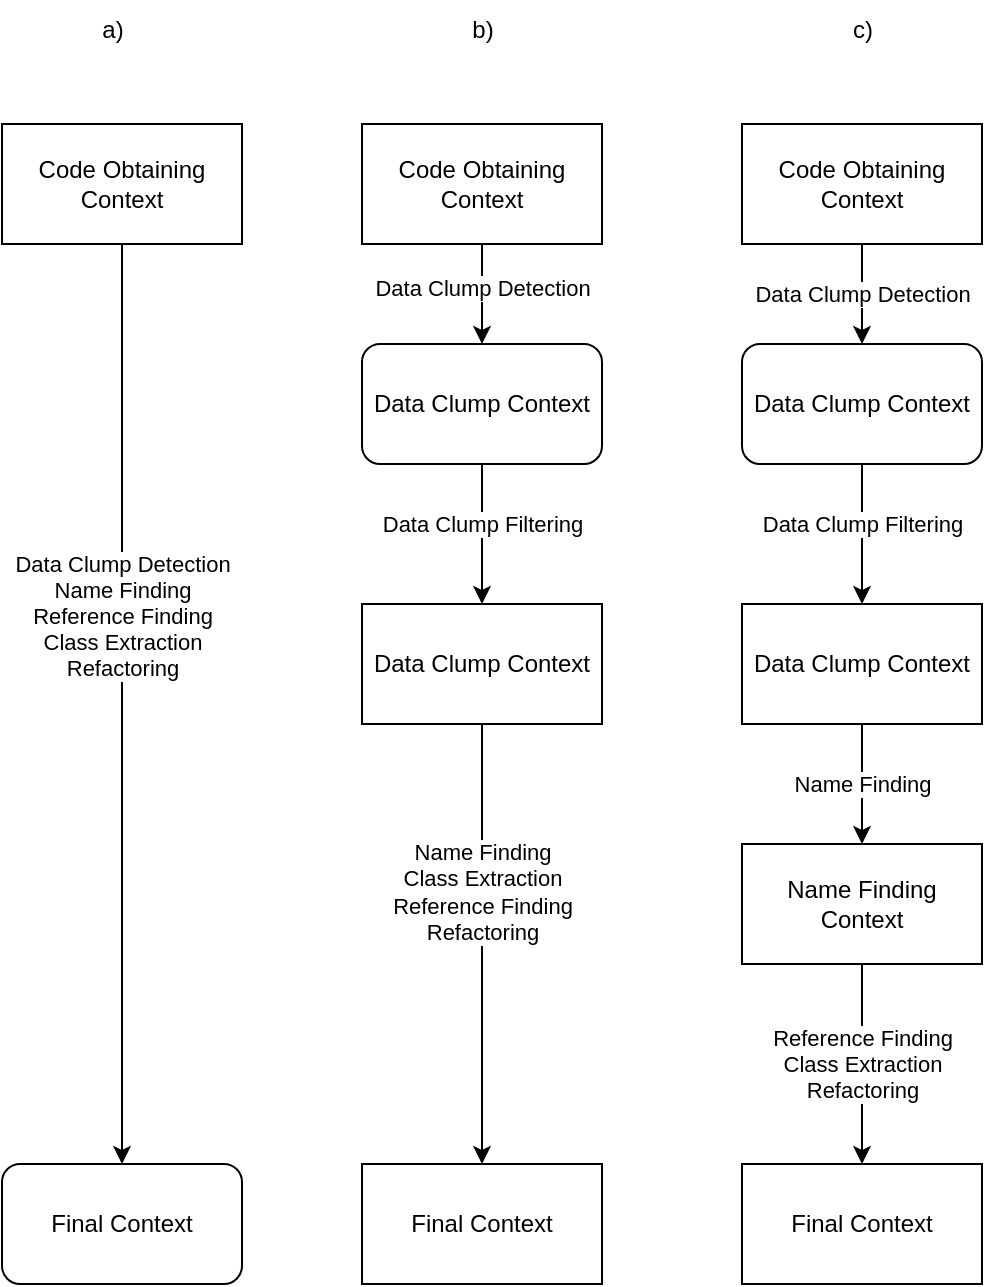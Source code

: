 <mxfile version="24.7.7">
  <diagram name="Page-1" id="ArX6-E-qX-DltAUdqP_X">
    <mxGraphModel dx="941" dy="530" grid="1" gridSize="10" guides="1" tooltips="1" connect="1" arrows="1" fold="1" page="1" pageScale="1" pageWidth="850" pageHeight="1100" math="0" shadow="0">
      <root>
        <mxCell id="0" />
        <mxCell id="1" parent="0" />
        <mxCell id="3d6wcby0HZjyAPFflH3n-1" style="edgeStyle=orthogonalEdgeStyle;rounded=0;orthogonalLoop=1;jettySize=auto;html=1;exitX=0.5;exitY=1;exitDx=0;exitDy=0;" parent="1" source="3d6wcby0HZjyAPFflH3n-3" target="3d6wcby0HZjyAPFflH3n-4" edge="1">
          <mxGeometry relative="1" as="geometry" />
        </mxCell>
        <mxCell id="3d6wcby0HZjyAPFflH3n-2" value="&lt;div&gt;Data Clump Detection&lt;br&gt;&lt;/div&gt;&lt;div&gt;Name Finding&lt;/div&gt;&lt;div&gt;Reference Finding&lt;br&gt;&lt;/div&gt;&lt;div&gt;Class Extraction&lt;br&gt;&lt;/div&gt;&lt;div&gt;Refactoring&lt;/div&gt;" style="edgeLabel;html=1;align=center;verticalAlign=middle;resizable=0;points=[];" parent="3d6wcby0HZjyAPFflH3n-1" vertex="1" connectable="0">
          <mxGeometry x="-0.218" y="2" relative="1" as="geometry">
            <mxPoint x="-2" y="6" as="offset" />
          </mxGeometry>
        </mxCell>
        <mxCell id="3d6wcby0HZjyAPFflH3n-3" value="Code Obtaining Context" style="rounded=0;whiteSpace=wrap;html=1;" parent="1" vertex="1">
          <mxGeometry x="40" y="70" width="120" height="60" as="geometry" />
        </mxCell>
        <mxCell id="3d6wcby0HZjyAPFflH3n-4" value="Final Context" style="rounded=1;whiteSpace=wrap;html=1;" parent="1" vertex="1">
          <mxGeometry x="40" y="590" width="120" height="60" as="geometry" />
        </mxCell>
        <mxCell id="3d6wcby0HZjyAPFflH3n-5" style="edgeStyle=orthogonalEdgeStyle;rounded=0;orthogonalLoop=1;jettySize=auto;html=1;exitX=0.5;exitY=1;exitDx=0;exitDy=0;entryX=0.5;entryY=0;entryDx=0;entryDy=0;" parent="1" source="3d6wcby0HZjyAPFflH3n-7" target="3d6wcby0HZjyAPFflH3n-10" edge="1">
          <mxGeometry relative="1" as="geometry" />
        </mxCell>
        <mxCell id="3d6wcby0HZjyAPFflH3n-6" value="Data Clump Detection" style="edgeLabel;html=1;align=center;verticalAlign=middle;resizable=0;points=[];" parent="3d6wcby0HZjyAPFflH3n-5" vertex="1" connectable="0">
          <mxGeometry relative="1" as="geometry">
            <mxPoint as="offset" />
          </mxGeometry>
        </mxCell>
        <mxCell id="3d6wcby0HZjyAPFflH3n-7" value="Code Obtaining Context" style="rounded=0;whiteSpace=wrap;html=1;" parent="1" vertex="1">
          <mxGeometry x="410" y="70" width="120" height="60" as="geometry" />
        </mxCell>
        <mxCell id="3d6wcby0HZjyAPFflH3n-8" style="edgeStyle=orthogonalEdgeStyle;rounded=0;orthogonalLoop=1;jettySize=auto;html=1;exitX=0.5;exitY=1;exitDx=0;exitDy=0;" parent="1" source="3d6wcby0HZjyAPFflH3n-10" target="3d6wcby0HZjyAPFflH3n-13" edge="1">
          <mxGeometry relative="1" as="geometry" />
        </mxCell>
        <mxCell id="3d6wcby0HZjyAPFflH3n-9" value="Data Clump Filtering" style="edgeLabel;html=1;align=center;verticalAlign=middle;resizable=0;points=[];" parent="3d6wcby0HZjyAPFflH3n-8" vertex="1" connectable="0">
          <mxGeometry relative="1" as="geometry">
            <mxPoint y="-5" as="offset" />
          </mxGeometry>
        </mxCell>
        <mxCell id="3d6wcby0HZjyAPFflH3n-10" value="Data Clump Context" style="rounded=1;whiteSpace=wrap;html=1;" parent="1" vertex="1">
          <mxGeometry x="410" y="180" width="120" height="60" as="geometry" />
        </mxCell>
        <mxCell id="3d6wcby0HZjyAPFflH3n-11" style="edgeStyle=orthogonalEdgeStyle;rounded=0;orthogonalLoop=1;jettySize=auto;html=1;exitX=0.5;exitY=1;exitDx=0;exitDy=0;" parent="1" source="3d6wcby0HZjyAPFflH3n-13" target="3d6wcby0HZjyAPFflH3n-16" edge="1">
          <mxGeometry relative="1" as="geometry" />
        </mxCell>
        <mxCell id="3d6wcby0HZjyAPFflH3n-12" value="Name Finding" style="edgeLabel;html=1;align=center;verticalAlign=middle;resizable=0;points=[];" parent="3d6wcby0HZjyAPFflH3n-11" vertex="1" connectable="0">
          <mxGeometry relative="1" as="geometry">
            <mxPoint as="offset" />
          </mxGeometry>
        </mxCell>
        <mxCell id="3d6wcby0HZjyAPFflH3n-13" value="Data Clump Context" style="rounded=0;whiteSpace=wrap;html=1;" parent="1" vertex="1">
          <mxGeometry x="410" y="310" width="120" height="60" as="geometry" />
        </mxCell>
        <mxCell id="3d6wcby0HZjyAPFflH3n-14" style="edgeStyle=orthogonalEdgeStyle;rounded=0;orthogonalLoop=1;jettySize=auto;html=1;exitX=0.5;exitY=1;exitDx=0;exitDy=0;" parent="1" source="3d6wcby0HZjyAPFflH3n-16" target="3d6wcby0HZjyAPFflH3n-17" edge="1">
          <mxGeometry relative="1" as="geometry" />
        </mxCell>
        <mxCell id="3d6wcby0HZjyAPFflH3n-15" value="&lt;div&gt;Reference Finding&lt;/div&gt;&lt;div&gt;Class Extraction&lt;br&gt;&lt;/div&gt;&lt;div&gt;Refactoring&lt;/div&gt;" style="edgeLabel;html=1;align=center;verticalAlign=middle;resizable=0;points=[];" parent="3d6wcby0HZjyAPFflH3n-14" vertex="1" connectable="0">
          <mxGeometry relative="1" as="geometry">
            <mxPoint as="offset" />
          </mxGeometry>
        </mxCell>
        <mxCell id="3d6wcby0HZjyAPFflH3n-16" value="Name Finding Context" style="rounded=0;whiteSpace=wrap;html=1;" parent="1" vertex="1">
          <mxGeometry x="410" y="430" width="120" height="60" as="geometry" />
        </mxCell>
        <mxCell id="3d6wcby0HZjyAPFflH3n-17" value="Final Context" style="rounded=0;whiteSpace=wrap;html=1;" parent="1" vertex="1">
          <mxGeometry x="410" y="590" width="120" height="60" as="geometry" />
        </mxCell>
        <mxCell id="3d6wcby0HZjyAPFflH3n-18" style="edgeStyle=orthogonalEdgeStyle;rounded=0;orthogonalLoop=1;jettySize=auto;html=1;exitX=0.5;exitY=1;exitDx=0;exitDy=0;" parent="1" source="3d6wcby0HZjyAPFflH3n-20" target="3d6wcby0HZjyAPFflH3n-23" edge="1">
          <mxGeometry relative="1" as="geometry" />
        </mxCell>
        <mxCell id="3d6wcby0HZjyAPFflH3n-19" value="&lt;div&gt;Data Clump Detection&lt;/div&gt;" style="edgeLabel;html=1;align=center;verticalAlign=middle;resizable=0;points=[];" parent="3d6wcby0HZjyAPFflH3n-18" vertex="1" connectable="0">
          <mxGeometry x="-0.147" relative="1" as="geometry">
            <mxPoint as="offset" />
          </mxGeometry>
        </mxCell>
        <mxCell id="3d6wcby0HZjyAPFflH3n-20" value="Code Obtaining Context" style="rounded=0;whiteSpace=wrap;html=1;" parent="1" vertex="1">
          <mxGeometry x="220" y="70" width="120" height="60" as="geometry" />
        </mxCell>
        <mxCell id="3d6wcby0HZjyAPFflH3n-21" style="edgeStyle=orthogonalEdgeStyle;rounded=0;orthogonalLoop=1;jettySize=auto;html=1;exitX=0.5;exitY=1;exitDx=0;exitDy=0;entryX=0.5;entryY=0;entryDx=0;entryDy=0;" parent="1" source="3d6wcby0HZjyAPFflH3n-23" target="3d6wcby0HZjyAPFflH3n-26" edge="1">
          <mxGeometry relative="1" as="geometry" />
        </mxCell>
        <mxCell id="3d6wcby0HZjyAPFflH3n-22" value="Data Clump Filtering" style="edgeLabel;html=1;align=center;verticalAlign=middle;resizable=0;points=[];" parent="3d6wcby0HZjyAPFflH3n-21" vertex="1" connectable="0">
          <mxGeometry x="-0.4" y="1" relative="1" as="geometry">
            <mxPoint x="-1" y="9" as="offset" />
          </mxGeometry>
        </mxCell>
        <mxCell id="3d6wcby0HZjyAPFflH3n-23" value="Data Clump Context" style="rounded=1;whiteSpace=wrap;html=1;" parent="1" vertex="1">
          <mxGeometry x="220" y="180" width="120" height="60" as="geometry" />
        </mxCell>
        <mxCell id="3d6wcby0HZjyAPFflH3n-24" style="edgeStyle=orthogonalEdgeStyle;rounded=0;orthogonalLoop=1;jettySize=auto;html=1;exitX=0.5;exitY=1;exitDx=0;exitDy=0;" parent="1" source="3d6wcby0HZjyAPFflH3n-26" target="3d6wcby0HZjyAPFflH3n-27" edge="1">
          <mxGeometry relative="1" as="geometry" />
        </mxCell>
        <mxCell id="3d6wcby0HZjyAPFflH3n-25" value="&lt;div&gt;Name Finding&lt;/div&gt;&lt;div&gt;Class Extraction&lt;/div&gt;&lt;div&gt;Reference Finding&lt;/div&gt;&lt;div&gt;Refactoring&lt;br&gt;&lt;/div&gt;" style="edgeLabel;html=1;align=center;verticalAlign=middle;resizable=0;points=[];" parent="3d6wcby0HZjyAPFflH3n-24" vertex="1" connectable="0">
          <mxGeometry x="-0.286" relative="1" as="geometry">
            <mxPoint y="5" as="offset" />
          </mxGeometry>
        </mxCell>
        <mxCell id="3d6wcby0HZjyAPFflH3n-26" value="Data Clump Context" style="rounded=0;whiteSpace=wrap;html=1;" parent="1" vertex="1">
          <mxGeometry x="220" y="310" width="120" height="60" as="geometry" />
        </mxCell>
        <mxCell id="3d6wcby0HZjyAPFflH3n-27" value="Final Context" style="rounded=0;whiteSpace=wrap;html=1;" parent="1" vertex="1">
          <mxGeometry x="220" y="590" width="120" height="60" as="geometry" />
        </mxCell>
        <mxCell id="3d6wcby0HZjyAPFflH3n-28" value="a)" style="text;html=1;align=center;verticalAlign=middle;resizable=0;points=[];autosize=1;strokeColor=none;fillColor=none;" parent="1" vertex="1">
          <mxGeometry x="80" y="8" width="30" height="30" as="geometry" />
        </mxCell>
        <mxCell id="3d6wcby0HZjyAPFflH3n-29" value="b)" style="text;html=1;align=center;verticalAlign=middle;resizable=0;points=[];autosize=1;strokeColor=none;fillColor=none;" parent="1" vertex="1">
          <mxGeometry x="265" y="8" width="30" height="30" as="geometry" />
        </mxCell>
        <mxCell id="3d6wcby0HZjyAPFflH3n-30" value="c)" style="text;html=1;align=center;verticalAlign=middle;resizable=0;points=[];autosize=1;strokeColor=none;fillColor=none;" parent="1" vertex="1">
          <mxGeometry x="455" y="8" width="30" height="30" as="geometry" />
        </mxCell>
      </root>
    </mxGraphModel>
  </diagram>
</mxfile>
